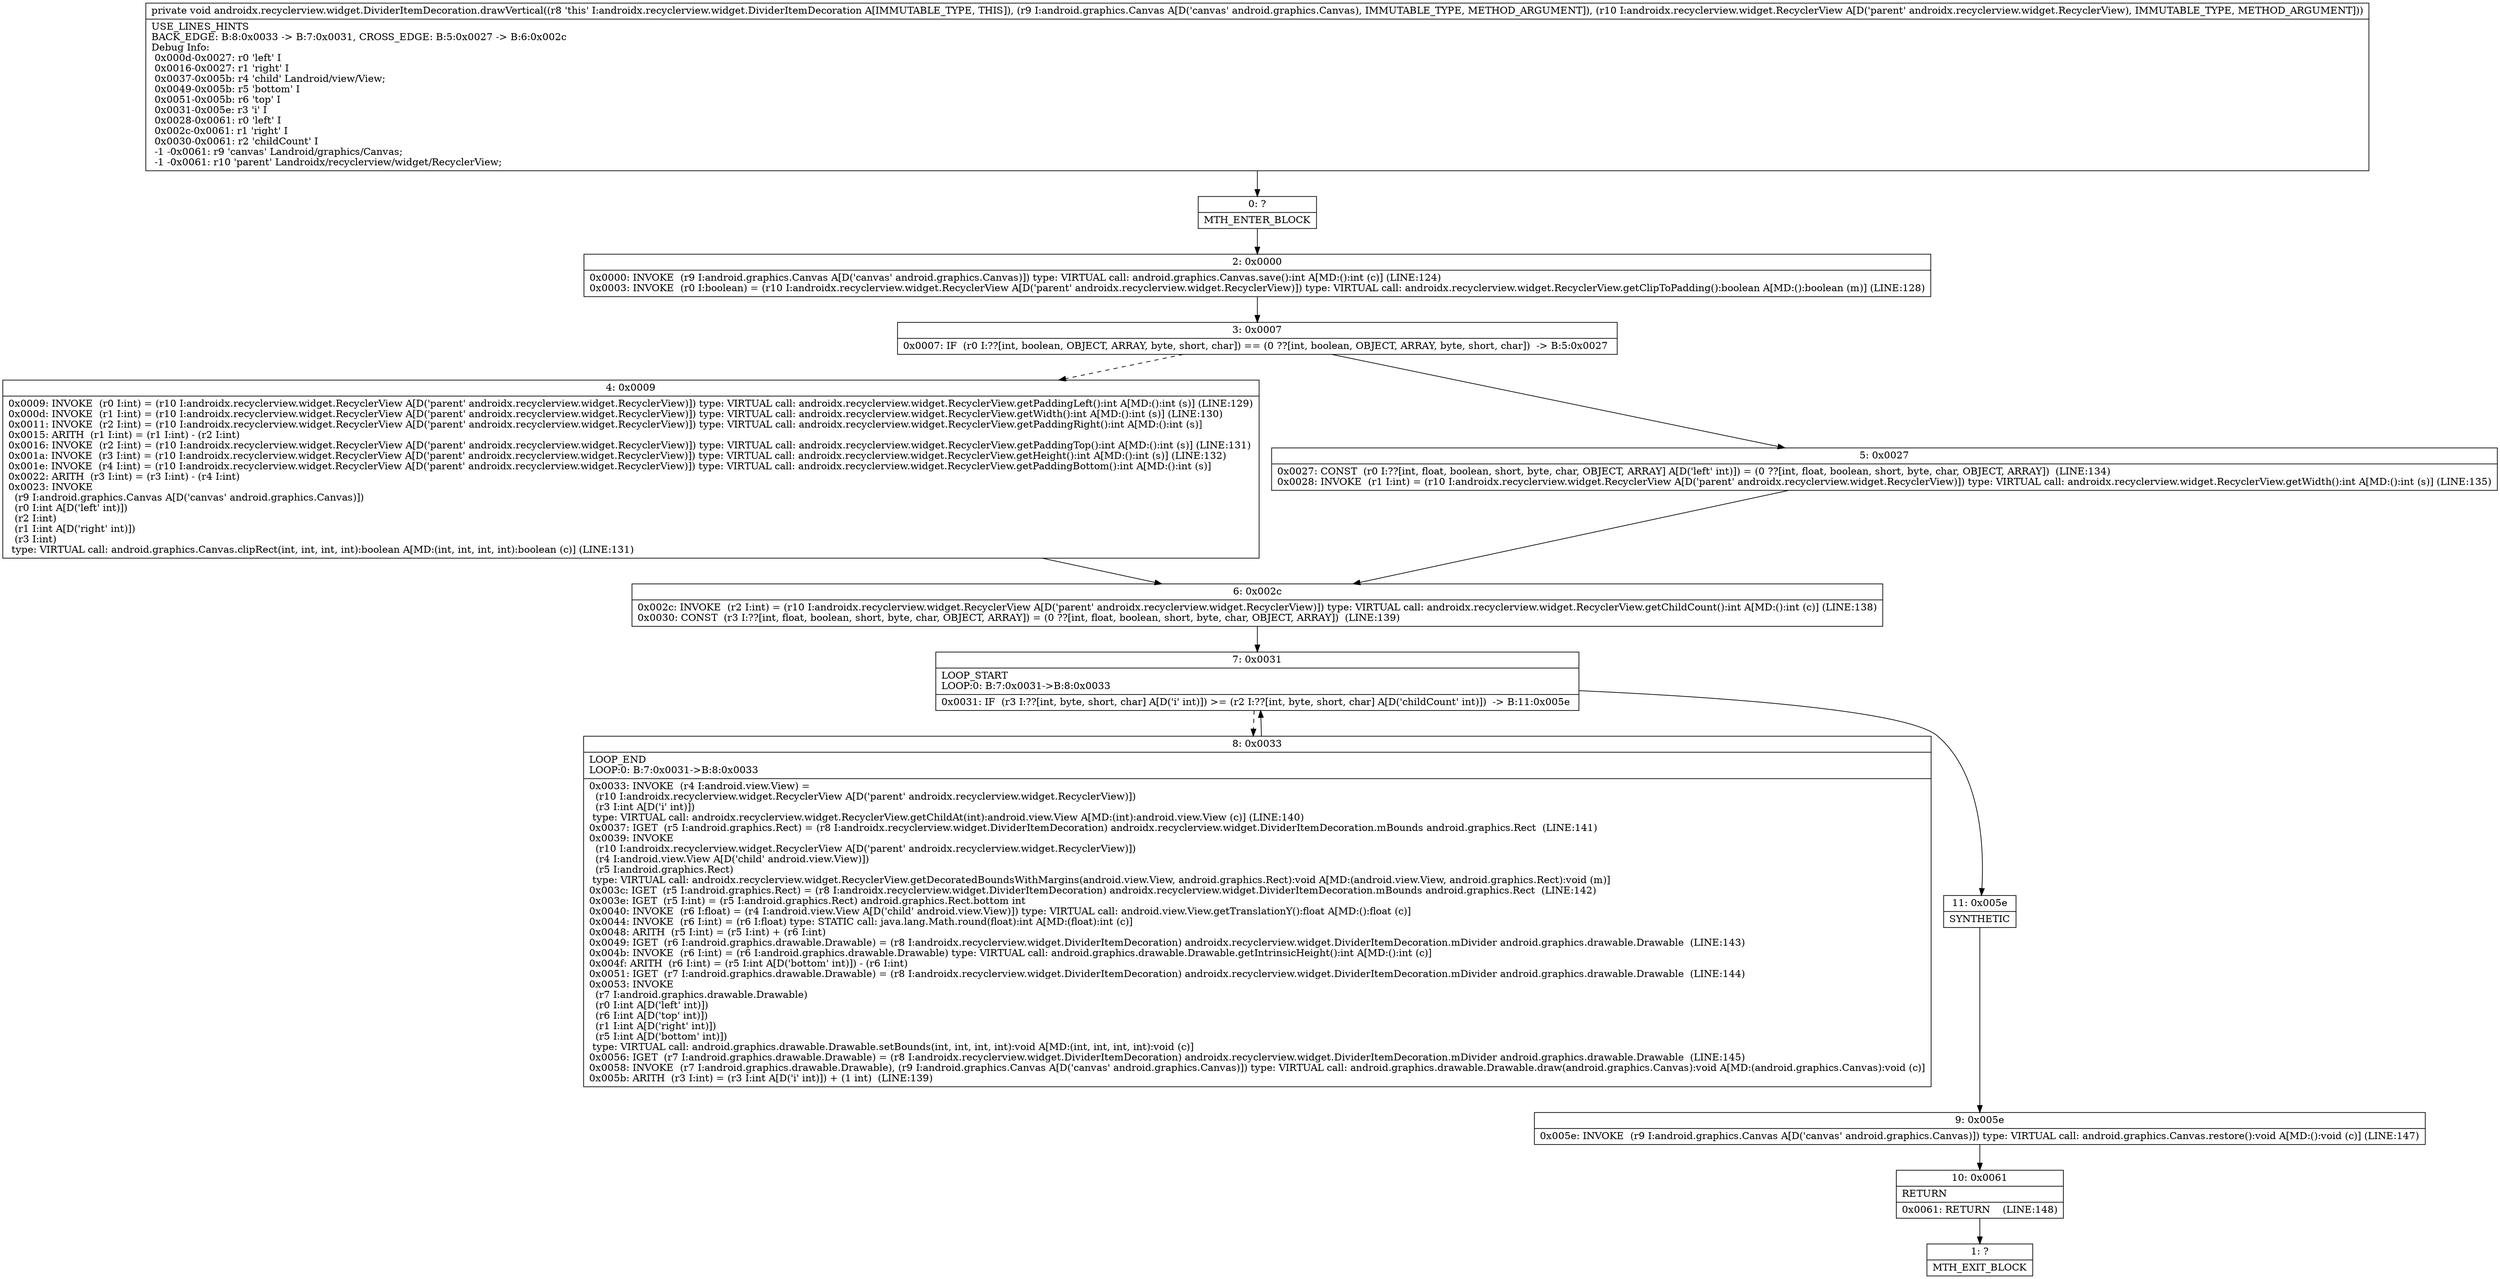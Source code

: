 digraph "CFG forandroidx.recyclerview.widget.DividerItemDecoration.drawVertical(Landroid\/graphics\/Canvas;Landroidx\/recyclerview\/widget\/RecyclerView;)V" {
Node_0 [shape=record,label="{0\:\ ?|MTH_ENTER_BLOCK\l}"];
Node_2 [shape=record,label="{2\:\ 0x0000|0x0000: INVOKE  (r9 I:android.graphics.Canvas A[D('canvas' android.graphics.Canvas)]) type: VIRTUAL call: android.graphics.Canvas.save():int A[MD:():int (c)] (LINE:124)\l0x0003: INVOKE  (r0 I:boolean) = (r10 I:androidx.recyclerview.widget.RecyclerView A[D('parent' androidx.recyclerview.widget.RecyclerView)]) type: VIRTUAL call: androidx.recyclerview.widget.RecyclerView.getClipToPadding():boolean A[MD:():boolean (m)] (LINE:128)\l}"];
Node_3 [shape=record,label="{3\:\ 0x0007|0x0007: IF  (r0 I:??[int, boolean, OBJECT, ARRAY, byte, short, char]) == (0 ??[int, boolean, OBJECT, ARRAY, byte, short, char])  \-\> B:5:0x0027 \l}"];
Node_4 [shape=record,label="{4\:\ 0x0009|0x0009: INVOKE  (r0 I:int) = (r10 I:androidx.recyclerview.widget.RecyclerView A[D('parent' androidx.recyclerview.widget.RecyclerView)]) type: VIRTUAL call: androidx.recyclerview.widget.RecyclerView.getPaddingLeft():int A[MD:():int (s)] (LINE:129)\l0x000d: INVOKE  (r1 I:int) = (r10 I:androidx.recyclerview.widget.RecyclerView A[D('parent' androidx.recyclerview.widget.RecyclerView)]) type: VIRTUAL call: androidx.recyclerview.widget.RecyclerView.getWidth():int A[MD:():int (s)] (LINE:130)\l0x0011: INVOKE  (r2 I:int) = (r10 I:androidx.recyclerview.widget.RecyclerView A[D('parent' androidx.recyclerview.widget.RecyclerView)]) type: VIRTUAL call: androidx.recyclerview.widget.RecyclerView.getPaddingRight():int A[MD:():int (s)]\l0x0015: ARITH  (r1 I:int) = (r1 I:int) \- (r2 I:int) \l0x0016: INVOKE  (r2 I:int) = (r10 I:androidx.recyclerview.widget.RecyclerView A[D('parent' androidx.recyclerview.widget.RecyclerView)]) type: VIRTUAL call: androidx.recyclerview.widget.RecyclerView.getPaddingTop():int A[MD:():int (s)] (LINE:131)\l0x001a: INVOKE  (r3 I:int) = (r10 I:androidx.recyclerview.widget.RecyclerView A[D('parent' androidx.recyclerview.widget.RecyclerView)]) type: VIRTUAL call: androidx.recyclerview.widget.RecyclerView.getHeight():int A[MD:():int (s)] (LINE:132)\l0x001e: INVOKE  (r4 I:int) = (r10 I:androidx.recyclerview.widget.RecyclerView A[D('parent' androidx.recyclerview.widget.RecyclerView)]) type: VIRTUAL call: androidx.recyclerview.widget.RecyclerView.getPaddingBottom():int A[MD:():int (s)]\l0x0022: ARITH  (r3 I:int) = (r3 I:int) \- (r4 I:int) \l0x0023: INVOKE  \l  (r9 I:android.graphics.Canvas A[D('canvas' android.graphics.Canvas)])\l  (r0 I:int A[D('left' int)])\l  (r2 I:int)\l  (r1 I:int A[D('right' int)])\l  (r3 I:int)\l type: VIRTUAL call: android.graphics.Canvas.clipRect(int, int, int, int):boolean A[MD:(int, int, int, int):boolean (c)] (LINE:131)\l}"];
Node_6 [shape=record,label="{6\:\ 0x002c|0x002c: INVOKE  (r2 I:int) = (r10 I:androidx.recyclerview.widget.RecyclerView A[D('parent' androidx.recyclerview.widget.RecyclerView)]) type: VIRTUAL call: androidx.recyclerview.widget.RecyclerView.getChildCount():int A[MD:():int (c)] (LINE:138)\l0x0030: CONST  (r3 I:??[int, float, boolean, short, byte, char, OBJECT, ARRAY]) = (0 ??[int, float, boolean, short, byte, char, OBJECT, ARRAY])  (LINE:139)\l}"];
Node_7 [shape=record,label="{7\:\ 0x0031|LOOP_START\lLOOP:0: B:7:0x0031\-\>B:8:0x0033\l|0x0031: IF  (r3 I:??[int, byte, short, char] A[D('i' int)]) \>= (r2 I:??[int, byte, short, char] A[D('childCount' int)])  \-\> B:11:0x005e \l}"];
Node_8 [shape=record,label="{8\:\ 0x0033|LOOP_END\lLOOP:0: B:7:0x0031\-\>B:8:0x0033\l|0x0033: INVOKE  (r4 I:android.view.View) = \l  (r10 I:androidx.recyclerview.widget.RecyclerView A[D('parent' androidx.recyclerview.widget.RecyclerView)])\l  (r3 I:int A[D('i' int)])\l type: VIRTUAL call: androidx.recyclerview.widget.RecyclerView.getChildAt(int):android.view.View A[MD:(int):android.view.View (c)] (LINE:140)\l0x0037: IGET  (r5 I:android.graphics.Rect) = (r8 I:androidx.recyclerview.widget.DividerItemDecoration) androidx.recyclerview.widget.DividerItemDecoration.mBounds android.graphics.Rect  (LINE:141)\l0x0039: INVOKE  \l  (r10 I:androidx.recyclerview.widget.RecyclerView A[D('parent' androidx.recyclerview.widget.RecyclerView)])\l  (r4 I:android.view.View A[D('child' android.view.View)])\l  (r5 I:android.graphics.Rect)\l type: VIRTUAL call: androidx.recyclerview.widget.RecyclerView.getDecoratedBoundsWithMargins(android.view.View, android.graphics.Rect):void A[MD:(android.view.View, android.graphics.Rect):void (m)]\l0x003c: IGET  (r5 I:android.graphics.Rect) = (r8 I:androidx.recyclerview.widget.DividerItemDecoration) androidx.recyclerview.widget.DividerItemDecoration.mBounds android.graphics.Rect  (LINE:142)\l0x003e: IGET  (r5 I:int) = (r5 I:android.graphics.Rect) android.graphics.Rect.bottom int \l0x0040: INVOKE  (r6 I:float) = (r4 I:android.view.View A[D('child' android.view.View)]) type: VIRTUAL call: android.view.View.getTranslationY():float A[MD:():float (c)]\l0x0044: INVOKE  (r6 I:int) = (r6 I:float) type: STATIC call: java.lang.Math.round(float):int A[MD:(float):int (c)]\l0x0048: ARITH  (r5 I:int) = (r5 I:int) + (r6 I:int) \l0x0049: IGET  (r6 I:android.graphics.drawable.Drawable) = (r8 I:androidx.recyclerview.widget.DividerItemDecoration) androidx.recyclerview.widget.DividerItemDecoration.mDivider android.graphics.drawable.Drawable  (LINE:143)\l0x004b: INVOKE  (r6 I:int) = (r6 I:android.graphics.drawable.Drawable) type: VIRTUAL call: android.graphics.drawable.Drawable.getIntrinsicHeight():int A[MD:():int (c)]\l0x004f: ARITH  (r6 I:int) = (r5 I:int A[D('bottom' int)]) \- (r6 I:int) \l0x0051: IGET  (r7 I:android.graphics.drawable.Drawable) = (r8 I:androidx.recyclerview.widget.DividerItemDecoration) androidx.recyclerview.widget.DividerItemDecoration.mDivider android.graphics.drawable.Drawable  (LINE:144)\l0x0053: INVOKE  \l  (r7 I:android.graphics.drawable.Drawable)\l  (r0 I:int A[D('left' int)])\l  (r6 I:int A[D('top' int)])\l  (r1 I:int A[D('right' int)])\l  (r5 I:int A[D('bottom' int)])\l type: VIRTUAL call: android.graphics.drawable.Drawable.setBounds(int, int, int, int):void A[MD:(int, int, int, int):void (c)]\l0x0056: IGET  (r7 I:android.graphics.drawable.Drawable) = (r8 I:androidx.recyclerview.widget.DividerItemDecoration) androidx.recyclerview.widget.DividerItemDecoration.mDivider android.graphics.drawable.Drawable  (LINE:145)\l0x0058: INVOKE  (r7 I:android.graphics.drawable.Drawable), (r9 I:android.graphics.Canvas A[D('canvas' android.graphics.Canvas)]) type: VIRTUAL call: android.graphics.drawable.Drawable.draw(android.graphics.Canvas):void A[MD:(android.graphics.Canvas):void (c)]\l0x005b: ARITH  (r3 I:int) = (r3 I:int A[D('i' int)]) + (1 int)  (LINE:139)\l}"];
Node_11 [shape=record,label="{11\:\ 0x005e|SYNTHETIC\l}"];
Node_9 [shape=record,label="{9\:\ 0x005e|0x005e: INVOKE  (r9 I:android.graphics.Canvas A[D('canvas' android.graphics.Canvas)]) type: VIRTUAL call: android.graphics.Canvas.restore():void A[MD:():void (c)] (LINE:147)\l}"];
Node_10 [shape=record,label="{10\:\ 0x0061|RETURN\l|0x0061: RETURN    (LINE:148)\l}"];
Node_1 [shape=record,label="{1\:\ ?|MTH_EXIT_BLOCK\l}"];
Node_5 [shape=record,label="{5\:\ 0x0027|0x0027: CONST  (r0 I:??[int, float, boolean, short, byte, char, OBJECT, ARRAY] A[D('left' int)]) = (0 ??[int, float, boolean, short, byte, char, OBJECT, ARRAY])  (LINE:134)\l0x0028: INVOKE  (r1 I:int) = (r10 I:androidx.recyclerview.widget.RecyclerView A[D('parent' androidx.recyclerview.widget.RecyclerView)]) type: VIRTUAL call: androidx.recyclerview.widget.RecyclerView.getWidth():int A[MD:():int (s)] (LINE:135)\l}"];
MethodNode[shape=record,label="{private void androidx.recyclerview.widget.DividerItemDecoration.drawVertical((r8 'this' I:androidx.recyclerview.widget.DividerItemDecoration A[IMMUTABLE_TYPE, THIS]), (r9 I:android.graphics.Canvas A[D('canvas' android.graphics.Canvas), IMMUTABLE_TYPE, METHOD_ARGUMENT]), (r10 I:androidx.recyclerview.widget.RecyclerView A[D('parent' androidx.recyclerview.widget.RecyclerView), IMMUTABLE_TYPE, METHOD_ARGUMENT]))  | USE_LINES_HINTS\lBACK_EDGE: B:8:0x0033 \-\> B:7:0x0031, CROSS_EDGE: B:5:0x0027 \-\> B:6:0x002c\lDebug Info:\l  0x000d\-0x0027: r0 'left' I\l  0x0016\-0x0027: r1 'right' I\l  0x0037\-0x005b: r4 'child' Landroid\/view\/View;\l  0x0049\-0x005b: r5 'bottom' I\l  0x0051\-0x005b: r6 'top' I\l  0x0031\-0x005e: r3 'i' I\l  0x0028\-0x0061: r0 'left' I\l  0x002c\-0x0061: r1 'right' I\l  0x0030\-0x0061: r2 'childCount' I\l  \-1 \-0x0061: r9 'canvas' Landroid\/graphics\/Canvas;\l  \-1 \-0x0061: r10 'parent' Landroidx\/recyclerview\/widget\/RecyclerView;\l}"];
MethodNode -> Node_0;Node_0 -> Node_2;
Node_2 -> Node_3;
Node_3 -> Node_4[style=dashed];
Node_3 -> Node_5;
Node_4 -> Node_6;
Node_6 -> Node_7;
Node_7 -> Node_8[style=dashed];
Node_7 -> Node_11;
Node_8 -> Node_7;
Node_11 -> Node_9;
Node_9 -> Node_10;
Node_10 -> Node_1;
Node_5 -> Node_6;
}

